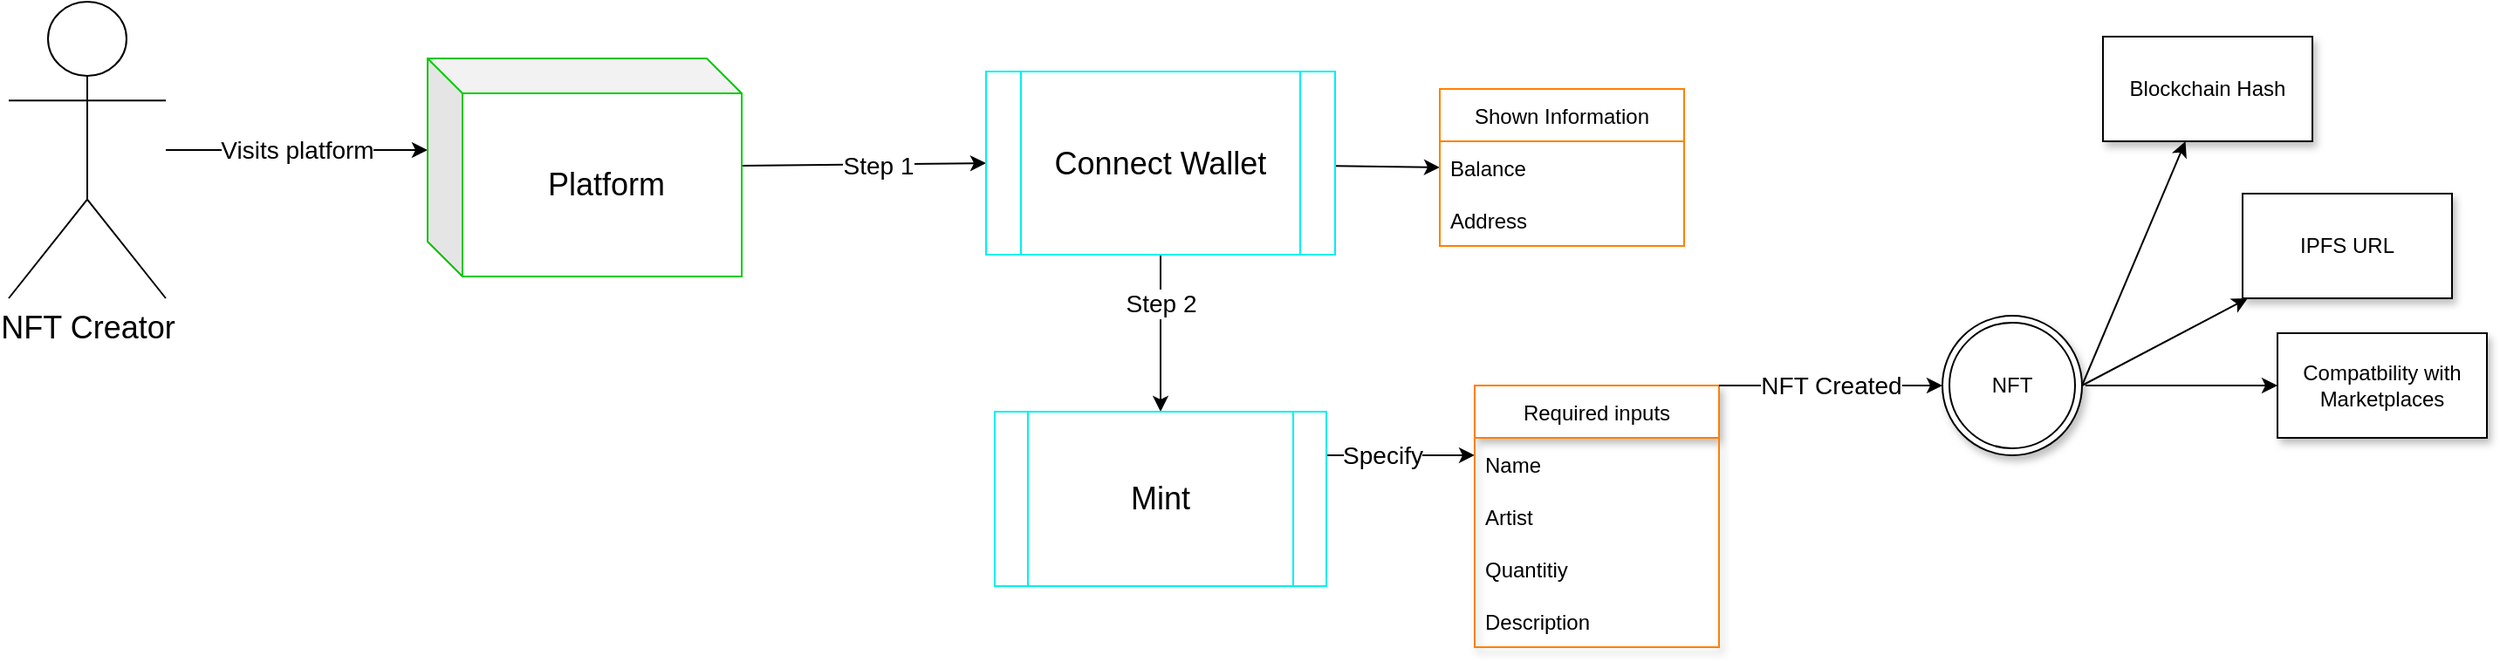 <mxfile>
    <diagram id="yZq6rtchkY9G3EK7ZH8V" name="Page-1">
        <mxGraphModel dx="2263" dy="1767" grid="1" gridSize="10" guides="1" tooltips="1" connect="1" arrows="1" fold="1" page="1" pageScale="1" pageWidth="2336" pageHeight="1654" math="0" shadow="0">
            <root>
                <mxCell id="0"/>
                <mxCell id="1" parent="0"/>
                <mxCell id="4" value="&lt;font style=&quot;font-size: 14px&quot;&gt;Visits platform&lt;/font&gt;" style="edgeStyle=none;html=1;entryX=0;entryY=0;entryDx=0;entryDy=52.5;entryPerimeter=0;" parent="1" source="2" target="3" edge="1">
                    <mxGeometry relative="1" as="geometry">
                        <mxPoint x="260" y="163" as="targetPoint"/>
                    </mxGeometry>
                </mxCell>
                <mxCell id="2" value="&lt;font style=&quot;font-size: 18px&quot;&gt;NFT Creator&lt;/font&gt;" style="shape=umlActor;verticalLabelPosition=bottom;verticalAlign=top;html=1;outlineConnect=0;" parent="1" vertex="1">
                    <mxGeometry x="20" y="70" width="90" height="170" as="geometry"/>
                </mxCell>
                <mxCell id="7" style="edgeStyle=none;html=1;entryX=0;entryY=0.5;entryDx=0;entryDy=0;" parent="1" source="3" target="5" edge="1">
                    <mxGeometry relative="1" as="geometry">
                        <Array as="points"/>
                    </mxGeometry>
                </mxCell>
                <mxCell id="8" value="&lt;font style=&quot;font-size: 14px&quot;&gt;Step 1&lt;/font&gt;" style="edgeLabel;html=1;align=center;verticalAlign=middle;resizable=0;points=[];" parent="7" vertex="1" connectable="0">
                    <mxGeometry x="0.107" relative="1" as="geometry">
                        <mxPoint y="1" as="offset"/>
                    </mxGeometry>
                </mxCell>
                <mxCell id="17" style="edgeStyle=none;html=1;entryX=0.5;entryY=0;entryDx=0;entryDy=0;exitX=0.5;exitY=1;exitDx=0;exitDy=0;" parent="1" source="5" target="14" edge="1">
                    <mxGeometry relative="1" as="geometry">
                        <Array as="points"/>
                    </mxGeometry>
                </mxCell>
                <mxCell id="18" value="&lt;font style=&quot;font-size: 14px&quot;&gt;Step 2&lt;/font&gt;" style="edgeLabel;html=1;align=center;verticalAlign=middle;resizable=0;points=[];" parent="17" vertex="1" connectable="0">
                    <mxGeometry x="-0.384" relative="1" as="geometry">
                        <mxPoint as="offset"/>
                    </mxGeometry>
                </mxCell>
                <mxCell id="3" value="&lt;font style=&quot;font-size: 18px&quot;&gt;&amp;nbsp;Platform&lt;/font&gt;" style="shape=cube;whiteSpace=wrap;html=1;boundedLbl=1;backgroundOutline=1;darkOpacity=0.05;darkOpacity2=0.1;strokeColor=#00CC00;" parent="1" vertex="1">
                    <mxGeometry x="260" y="102.5" width="180" height="125" as="geometry"/>
                </mxCell>
                <mxCell id="13" style="edgeStyle=none;html=1;entryX=0;entryY=0.5;entryDx=0;entryDy=0;" parent="1" source="5" target="11" edge="1">
                    <mxGeometry relative="1" as="geometry">
                        <mxPoint x="910" y="120" as="targetPoint"/>
                    </mxGeometry>
                </mxCell>
                <mxCell id="5" value="&lt;font style=&quot;font-size: 18px&quot;&gt;Connect Wallet&lt;/font&gt;" style="shape=process;whiteSpace=wrap;html=1;backgroundOutline=1;strokeColor=#00F0F0;" parent="1" vertex="1">
                    <mxGeometry x="580" y="110" width="200" height="105" as="geometry"/>
                </mxCell>
                <mxCell id="9" value="Shown Information" style="swimlane;fontStyle=0;childLayout=stackLayout;horizontal=1;startSize=30;horizontalStack=0;resizeParent=1;resizeParentMax=0;resizeLast=0;collapsible=1;marginBottom=0;strokeColor=#FF8000;" parent="1" vertex="1">
                    <mxGeometry x="840" y="120" width="140" height="90" as="geometry"/>
                </mxCell>
                <mxCell id="11" value="Balance" style="text;strokeColor=none;fillColor=none;align=left;verticalAlign=middle;spacingLeft=4;spacingRight=4;overflow=hidden;points=[[0,0.5],[1,0.5]];portConstraint=eastwest;rotatable=0;" parent="9" vertex="1">
                    <mxGeometry y="30" width="140" height="30" as="geometry"/>
                </mxCell>
                <mxCell id="12" value="Address" style="text;strokeColor=none;fillColor=none;align=left;verticalAlign=middle;spacingLeft=4;spacingRight=4;overflow=hidden;points=[[0,0.5],[1,0.5]];portConstraint=eastwest;rotatable=0;" parent="9" vertex="1">
                    <mxGeometry y="60" width="140" height="30" as="geometry"/>
                </mxCell>
                <mxCell id="24" style="edgeStyle=none;html=1;exitX=1;exitY=0.25;exitDx=0;exitDy=0;entryX=0;entryY=0.333;entryDx=0;entryDy=0;entryPerimeter=0;" parent="1" source="14" target="20" edge="1">
                    <mxGeometry relative="1" as="geometry"/>
                </mxCell>
                <mxCell id="25" value="&lt;font style=&quot;font-size: 14px&quot;&gt;Specify&lt;/font&gt;" style="edgeLabel;html=1;align=center;verticalAlign=middle;resizable=0;points=[];" parent="24" vertex="1" connectable="0">
                    <mxGeometry x="0.238" y="-1" relative="1" as="geometry">
                        <mxPoint x="-21" y="-1" as="offset"/>
                    </mxGeometry>
                </mxCell>
                <mxCell id="14" value="&lt;font style=&quot;font-size: 18px&quot;&gt;Mint&lt;/font&gt;" style="shape=process;whiteSpace=wrap;html=1;backgroundOutline=1;strokeColor=#00F0F0;" parent="1" vertex="1">
                    <mxGeometry x="585" y="305" width="190" height="100" as="geometry"/>
                </mxCell>
                <mxCell id="19" value="Required inputs" style="swimlane;fontStyle=0;childLayout=stackLayout;horizontal=1;startSize=30;horizontalStack=0;resizeParent=1;resizeParentMax=0;resizeLast=0;collapsible=1;marginBottom=0;shadow=1;strokeColor=#FF8000;" parent="1" vertex="1">
                    <mxGeometry x="860" y="290" width="140" height="150" as="geometry"/>
                </mxCell>
                <mxCell id="20" value="Name" style="text;strokeColor=none;fillColor=none;align=left;verticalAlign=middle;spacingLeft=4;spacingRight=4;overflow=hidden;points=[[0,0.5],[1,0.5]];portConstraint=eastwest;rotatable=0;" parent="19" vertex="1">
                    <mxGeometry y="30" width="140" height="30" as="geometry"/>
                </mxCell>
                <mxCell id="21" value="Artist     " style="text;strokeColor=none;fillColor=none;align=left;verticalAlign=middle;spacingLeft=4;spacingRight=4;overflow=hidden;points=[[0,0.5],[1,0.5]];portConstraint=eastwest;rotatable=0;" parent="19" vertex="1">
                    <mxGeometry y="60" width="140" height="30" as="geometry"/>
                </mxCell>
                <mxCell id="22" value="Quantitiy        " style="text;strokeColor=none;fillColor=none;align=left;verticalAlign=middle;spacingLeft=4;spacingRight=4;overflow=hidden;points=[[0,0.5],[1,0.5]];portConstraint=eastwest;rotatable=0;" parent="19" vertex="1">
                    <mxGeometry y="90" width="140" height="30" as="geometry"/>
                </mxCell>
                <mxCell id="23" value="Description" style="text;strokeColor=none;fillColor=none;align=left;verticalAlign=middle;spacingLeft=4;spacingRight=4;overflow=hidden;points=[[0,0.5],[1,0.5]];portConstraint=eastwest;rotatable=0;" parent="19" vertex="1">
                    <mxGeometry y="120" width="140" height="30" as="geometry"/>
                </mxCell>
                <mxCell id="33" value="" style="edgeStyle=none;html=1;exitX=1;exitY=0.5;exitDx=0;exitDy=0;" parent="1" source="29" target="32" edge="1">
                    <mxGeometry relative="1" as="geometry"/>
                </mxCell>
                <mxCell id="29" value="NFT" style="ellipse;shape=doubleEllipse;whiteSpace=wrap;html=1;aspect=fixed;shadow=1;" parent="1" vertex="1">
                    <mxGeometry x="1128" y="250" width="80" height="80" as="geometry"/>
                </mxCell>
                <mxCell id="31" value="&lt;font style=&quot;font-size: 14px&quot;&gt;NFT Created&lt;/font&gt;" style="edgeStyle=none;html=1;entryX=0;entryY=0.5;entryDx=0;entryDy=0;exitX=1;exitY=0;exitDx=0;exitDy=0;" parent="1" target="29" edge="1" source="19">
                    <mxGeometry relative="1" as="geometry">
                        <mxPoint x="920" y="350" as="sourcePoint"/>
                    </mxGeometry>
                </mxCell>
                <mxCell id="32" value="Blockchain Hash" style="whiteSpace=wrap;html=1;shadow=1;" parent="1" vertex="1">
                    <mxGeometry x="1220" y="90" width="120" height="60" as="geometry"/>
                </mxCell>
                <mxCell id="34" value="" style="edgeStyle=none;html=1;exitX=1;exitY=0.5;exitDx=0;exitDy=0;" parent="1" source="29" target="35" edge="1">
                    <mxGeometry relative="1" as="geometry">
                        <mxPoint x="1197.754" y="449.996" as="sourcePoint"/>
                    </mxGeometry>
                </mxCell>
                <mxCell id="35" value="IPFS URL" style="whiteSpace=wrap;html=1;shadow=1;" parent="1" vertex="1">
                    <mxGeometry x="1300" y="180" width="120" height="60" as="geometry"/>
                </mxCell>
                <mxCell id="36" value="" style="edgeStyle=none;html=1;" parent="1" target="37" edge="1">
                    <mxGeometry relative="1" as="geometry">
                        <mxPoint x="1210" y="290" as="sourcePoint"/>
                    </mxGeometry>
                </mxCell>
                <mxCell id="37" value="Compatbility with Marketplaces" style="whiteSpace=wrap;html=1;shadow=1;" parent="1" vertex="1">
                    <mxGeometry x="1320" y="260" width="120" height="60" as="geometry"/>
                </mxCell>
            </root>
        </mxGraphModel>
    </diagram>
</mxfile>